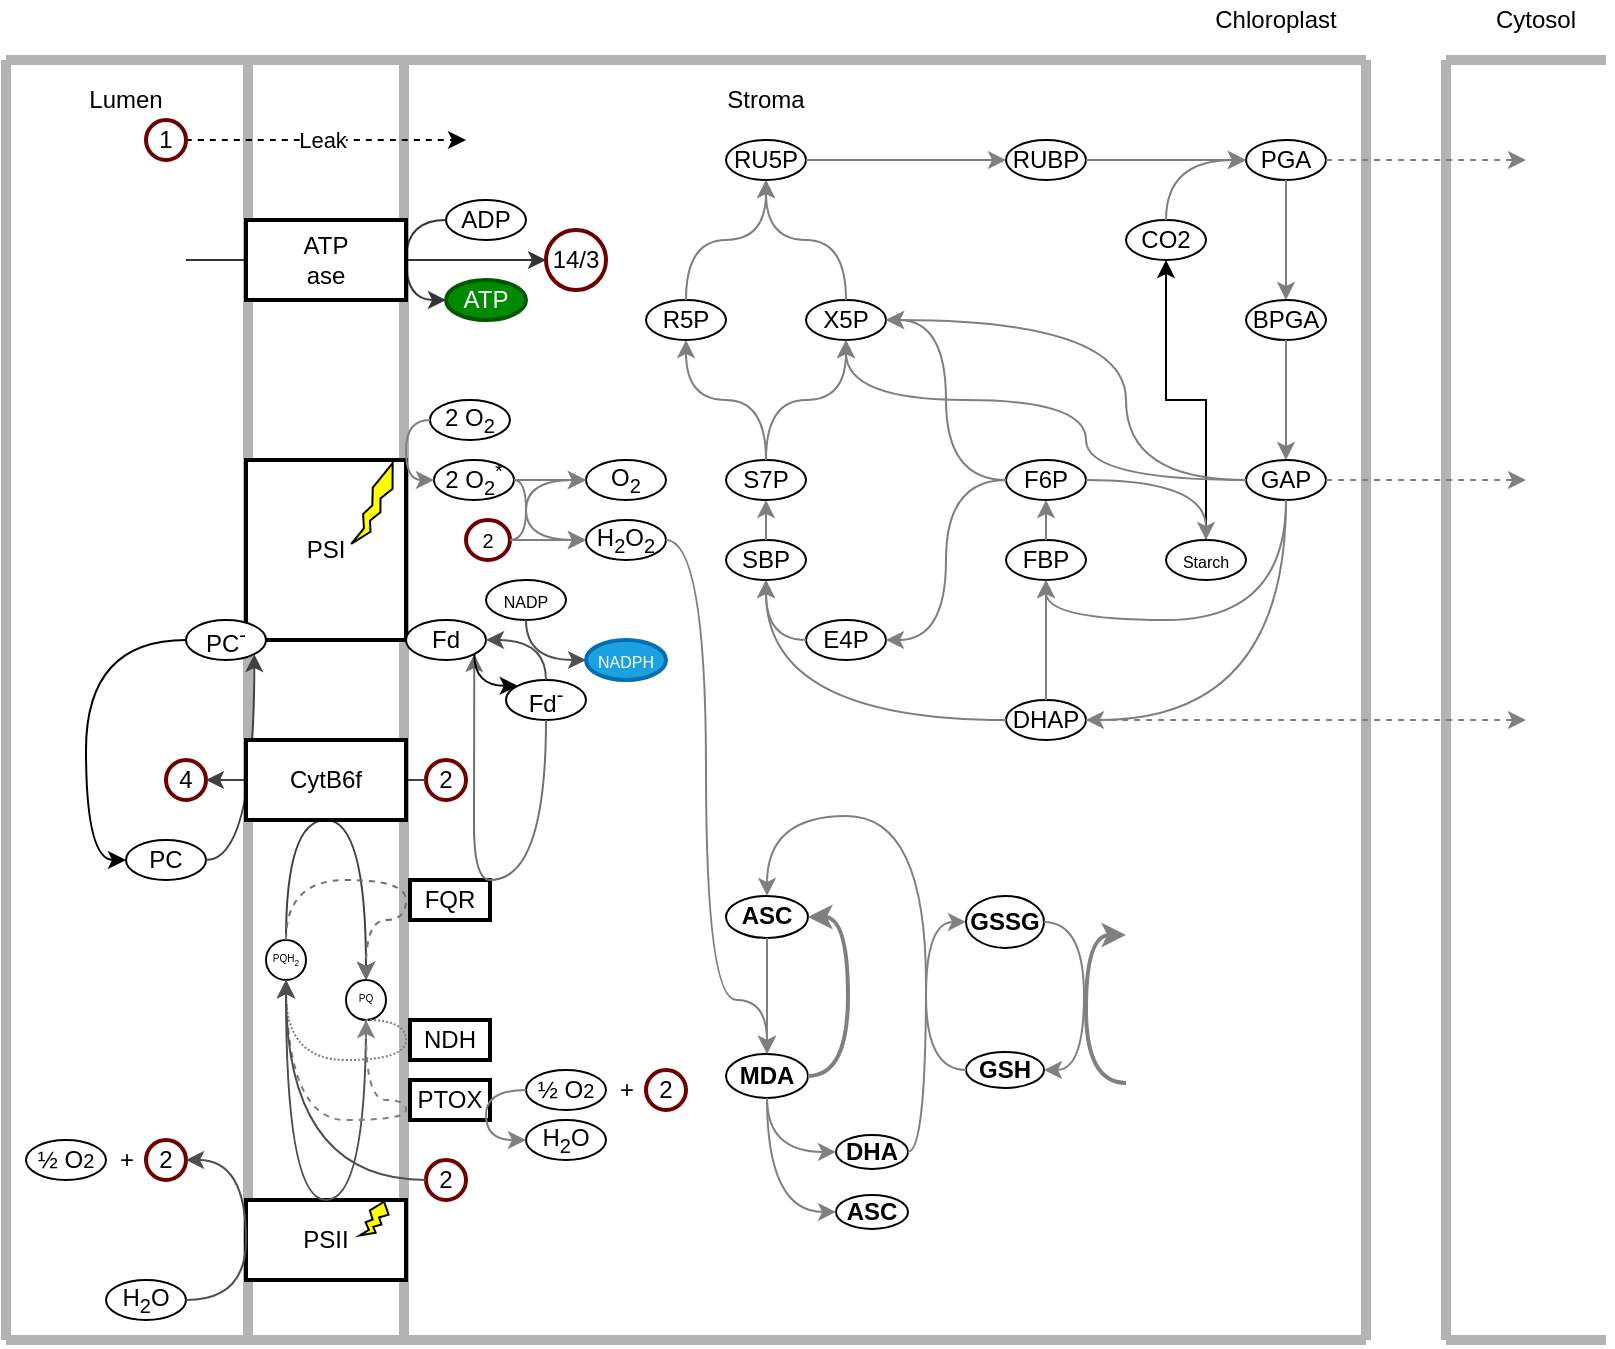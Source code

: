 <mxfile>
    <diagram id="58kEGSyiGWkZ_5Ts6FbC" name="Page-1">
        <mxGraphModel dx="1048" dy="781" grid="1" gridSize="10" guides="1" tooltips="1" connect="1" arrows="1" fold="1" page="1" pageScale="1" pageWidth="880" pageHeight="700" background="#ffffff" math="0" shadow="0">
            <root>
                <mxCell id="0"/>
                <mxCell id="1" parent="0"/>
                <mxCell id="7" value="" style="endArrow=none;html=1;strokeWidth=5;strokeColor=#B3B3B3;" parent="1" edge="1">
                    <mxGeometry width="50" height="50" relative="1" as="geometry">
                        <mxPoint x="40" y="680" as="sourcePoint"/>
                        <mxPoint x="40" y="40" as="targetPoint"/>
                    </mxGeometry>
                </mxCell>
                <mxCell id="8" value="Chloroplast" style="text;html=1;strokeColor=none;fillColor=none;align=center;verticalAlign=middle;whiteSpace=wrap;rounded=0;fontColor=#000000;" parent="1" vertex="1">
                    <mxGeometry x="630" y="10" width="90" height="20" as="geometry"/>
                </mxCell>
                <mxCell id="10" value="" style="endArrow=none;html=1;strokeWidth=5;strokeColor=#B3B3B3;" parent="1" edge="1">
                    <mxGeometry width="50" height="50" relative="1" as="geometry">
                        <mxPoint x="161" y="680" as="sourcePoint"/>
                        <mxPoint x="161" y="40" as="targetPoint"/>
                    </mxGeometry>
                </mxCell>
                <mxCell id="11" value="" style="endArrow=none;html=1;strokeWidth=5;strokeColor=#B3B3B3;" parent="1" edge="1">
                    <mxGeometry width="50" height="50" relative="1" as="geometry">
                        <mxPoint x="40" y="680" as="sourcePoint"/>
                        <mxPoint x="720" y="680" as="targetPoint"/>
                    </mxGeometry>
                </mxCell>
                <mxCell id="12" value="" style="endArrow=none;html=1;strokeWidth=5;strokeColor=#B3B3B3;" parent="1" edge="1">
                    <mxGeometry width="50" height="50" relative="1" as="geometry">
                        <mxPoint x="40" y="40" as="sourcePoint"/>
                        <mxPoint x="720" y="40" as="targetPoint"/>
                    </mxGeometry>
                </mxCell>
                <mxCell id="13" value="Lumen" style="text;html=1;strokeColor=none;fillColor=none;align=center;verticalAlign=middle;whiteSpace=wrap;rounded=0;fontColor=#000000;" parent="1" vertex="1">
                    <mxGeometry x="80" y="50" width="40" height="20" as="geometry"/>
                </mxCell>
                <mxCell id="14" value="Stroma" style="text;html=1;strokeColor=none;fillColor=none;align=center;verticalAlign=middle;whiteSpace=wrap;rounded=0;fontColor=#000000;" parent="1" vertex="1">
                    <mxGeometry x="400" y="50" width="40" height="20" as="geometry"/>
                </mxCell>
                <mxCell id="15" value="" style="endArrow=none;html=1;strokeWidth=5;strokeColor=#B3B3B3;" parent="1" edge="1">
                    <mxGeometry width="50" height="50" relative="1" as="geometry">
                        <mxPoint x="239" y="680" as="sourcePoint"/>
                        <mxPoint x="239" y="40" as="targetPoint"/>
                    </mxGeometry>
                </mxCell>
                <mxCell id="20" value="PSII" style="rounded=0;whiteSpace=wrap;html=1;strokeColor=#000000;strokeWidth=2;" parent="1" vertex="1">
                    <mxGeometry x="160" y="610" width="80" height="40" as="geometry"/>
                </mxCell>
                <mxCell id="46" value="ADP" style="ellipse;whiteSpace=wrap;html=1;strokeColor=#000000;strokeWidth=1;" parent="1" vertex="1">
                    <mxGeometry x="260" y="110" width="40" height="20" as="geometry"/>
                </mxCell>
                <mxCell id="47" value="ATP" style="ellipse;whiteSpace=wrap;html=1;strokeColor=#005700;strokeWidth=2;fillColor=#008a00;fontColor=#ffffff;" parent="1" vertex="1">
                    <mxGeometry x="260" y="150" width="40" height="20" as="geometry"/>
                </mxCell>
                <mxCell id="48" value="14/3" style="ellipse;whiteSpace=wrap;html=1;strokeWidth=2;strokeColor=#6F0000;" parent="1" vertex="1">
                    <mxGeometry x="310" y="125" width="30" height="30" as="geometry"/>
                </mxCell>
                <mxCell id="50" value="&lt;font style=&quot;font-size: 8px&quot;&gt;NADP&lt;/font&gt;" style="ellipse;whiteSpace=wrap;html=1;strokeColor=#000000;strokeWidth=1;" parent="1" vertex="1">
                    <mxGeometry x="280.0" y="300" width="40" height="20" as="geometry"/>
                </mxCell>
                <mxCell id="51" value="&lt;font style=&quot;font-size: 8px&quot;&gt;NADPH&lt;/font&gt;" style="ellipse;whiteSpace=wrap;html=1;strokeColor=#006EAF;strokeWidth=2;fillColor=#1ba1e2;fontColor=#ffffff;" parent="1" vertex="1">
                    <mxGeometry x="330.0" y="330" width="40" height="20" as="geometry"/>
                </mxCell>
                <mxCell id="53" value="H&lt;sub&gt;2&lt;/sub&gt;O" style="ellipse;whiteSpace=wrap;html=1;strokeColor=#000000;strokeWidth=1;" parent="1" vertex="1">
                    <mxGeometry x="90.0" y="650" width="40" height="20" as="geometry"/>
                </mxCell>
                <mxCell id="54" value="½ O&lt;span style=&quot;font-size: 10px&quot;&gt;2&lt;/span&gt;" style="ellipse;whiteSpace=wrap;html=1;strokeColor=#000000;strokeWidth=1;" parent="1" vertex="1">
                    <mxGeometry x="50.0" y="580" width="40" height="20" as="geometry"/>
                </mxCell>
                <mxCell id="55" value="2" style="ellipse;whiteSpace=wrap;html=1;strokeWidth=2;strokeColor=#6F0000;" parent="1" vertex="1">
                    <mxGeometry x="110" y="580" width="20" height="20" as="geometry"/>
                </mxCell>
                <mxCell id="56" value="" style="verticalLabelPosition=bottom;verticalAlign=top;html=1;shape=mxgraph.basic.flash;rounded=0;shadow=0;comic=0;fillColor=#FFFF00;gradientColor=none;rotation=20;strokeColor=#000000;" parent="1" vertex="1">
                    <mxGeometry x="220" y="610" width="10" height="20" as="geometry"/>
                </mxCell>
                <mxCell id="57" value="PTOX" style="rounded=0;whiteSpace=wrap;html=1;strokeColor=#000000;strokeWidth=2;" parent="1" vertex="1">
                    <mxGeometry x="242" y="550" width="40" height="20" as="geometry"/>
                </mxCell>
                <mxCell id="58" value="NDH" style="rounded=0;whiteSpace=wrap;html=1;strokeColor=#000000;strokeWidth=2;" parent="1" vertex="1">
                    <mxGeometry x="242" y="520" width="40" height="20" as="geometry"/>
                </mxCell>
                <mxCell id="59" value="FQR" style="rounded=0;whiteSpace=wrap;html=1;strokeColor=#000000;strokeWidth=2;" parent="1" vertex="1">
                    <mxGeometry x="242" y="450" width="40" height="20" as="geometry"/>
                </mxCell>
                <mxCell id="60" value="" style="group" parent="1" vertex="1" connectable="0">
                    <mxGeometry x="160" y="240" width="80" height="90" as="geometry"/>
                </mxCell>
                <mxCell id="61" value="PSI" style="rounded=0;whiteSpace=wrap;html=1;strokeColor=#000000;strokeWidth=2;" parent="60" vertex="1">
                    <mxGeometry width="80" height="90" as="geometry"/>
                </mxCell>
                <mxCell id="62" value="" style="verticalLabelPosition=bottom;verticalAlign=top;html=1;shape=mxgraph.basic.flash;rounded=0;shadow=0;comic=0;fillColor=#FFFF00;gradientColor=none;rotation=20;strokeColor=#000000;" parent="60" vertex="1">
                    <mxGeometry x="60" width="10" height="45" as="geometry"/>
                </mxCell>
                <mxCell id="66" value="&lt;font style=&quot;font-size: 5px&quot;&gt;PQ&lt;/font&gt;" style="ellipse;whiteSpace=wrap;html=1;strokeColor=#000000;strokeWidth=1;spacingTop=-6;" parent="1" vertex="1">
                    <mxGeometry x="210" y="500" width="20" height="20" as="geometry"/>
                </mxCell>
                <mxCell id="69" value="&lt;font style=&quot;font-size: 5px&quot;&gt;PQH&lt;sub&gt;2&lt;/sub&gt;&lt;/font&gt;" style="ellipse;whiteSpace=wrap;html=1;strokeColor=#000000;strokeWidth=1;spacingTop=-6;" parent="1" vertex="1">
                    <mxGeometry x="170" y="480" width="20" height="20" as="geometry"/>
                </mxCell>
                <mxCell id="93" value="" style="ellipse;whiteSpace=wrap;html=1;gradientColor=none;fillColor=none;strokeColor=none;" parent="1" vertex="1">
                    <mxGeometry x="610" y="418" width="39" height="18" as="geometry"/>
                </mxCell>
                <mxCell id="100" value="4" style="ellipse;whiteSpace=wrap;html=1;strokeWidth=2;strokeColor=#6F0000;" parent="1" vertex="1">
                    <mxGeometry x="120" y="390" width="20" height="20" as="geometry"/>
                </mxCell>
                <mxCell id="101" style="edgeStyle=orthogonalEdgeStyle;curved=1;rounded=0;orthogonalLoop=1;jettySize=auto;html=1;strokeWidth=1;fontSize=12;entryX=0;entryY=0.5;entryDx=0;entryDy=0;dashed=1;strokeColor=#000000;exitX=1;exitY=0.5;exitDx=0;exitDy=0;" parent="1" source="151" target="136" edge="1">
                    <mxGeometry relative="1" as="geometry">
                        <mxPoint x="135" y="80" as="sourcePoint"/>
                    </mxGeometry>
                </mxCell>
                <mxCell id="102" value="Leak" style="edgeLabel;html=1;align=center;verticalAlign=middle;resizable=0;points=[];labelBackgroundColor=#ffffff;fontColor=#000000;" parent="101" vertex="1" connectable="0">
                    <mxGeometry x="-0.08" y="1" relative="1" as="geometry">
                        <mxPoint x="3.1" y="1" as="offset"/>
                    </mxGeometry>
                </mxCell>
                <mxCell id="105" value="2" style="ellipse;whiteSpace=wrap;html=1;strokeWidth=2;strokeColor=#6F0000;" parent="1" vertex="1">
                    <mxGeometry x="250" y="590" width="20" height="20" as="geometry"/>
                </mxCell>
                <mxCell id="106" value="H&lt;sub&gt;2&lt;/sub&gt;O" style="ellipse;whiteSpace=wrap;html=1;strokeColor=#000000;strokeWidth=1;" parent="1" vertex="1">
                    <mxGeometry x="300" y="570" width="40" height="20" as="geometry"/>
                </mxCell>
                <mxCell id="107" value="½ O&lt;span style=&quot;font-size: 10px&quot;&gt;2&lt;/span&gt;" style="ellipse;whiteSpace=wrap;html=1;strokeColor=#000000;strokeWidth=1;" parent="1" vertex="1">
                    <mxGeometry x="300" y="545" width="40" height="20" as="geometry"/>
                </mxCell>
                <mxCell id="108" value="2" style="ellipse;whiteSpace=wrap;html=1;strokeWidth=2;strokeColor=#6F0000;" parent="1" vertex="1">
                    <mxGeometry x="360" y="545" width="20" height="20" as="geometry"/>
                </mxCell>
                <mxCell id="109" value="+" style="text;html=1;align=center;verticalAlign=middle;resizable=0;points=[];autosize=1;fontColor=#000000;" parent="1" vertex="1">
                    <mxGeometry x="340" y="545" width="20" height="20" as="geometry"/>
                </mxCell>
                <mxCell id="136" value="" style="ellipse;whiteSpace=wrap;html=1;strokeWidth=2;fillColor=none;strokeColor=none;" parent="1" vertex="1">
                    <mxGeometry x="270" y="70" width="20" height="20" as="geometry"/>
                </mxCell>
                <mxCell id="139" value="" style="ellipse;whiteSpace=wrap;html=1;strokeWidth=2;fillColor=none;strokeColor=none;" parent="1" vertex="1">
                    <mxGeometry x="110" y="130" width="20" height="20" as="geometry"/>
                </mxCell>
                <mxCell id="140" value="Fd" style="ellipse;whiteSpace=wrap;html=1;strokeColor=#000000;strokeWidth=1;" parent="1" vertex="1">
                    <mxGeometry x="240" y="320" width="40" height="20" as="geometry"/>
                </mxCell>
                <mxCell id="141" value="Fd&lt;sup&gt;-&lt;/sup&gt;" style="ellipse;whiteSpace=wrap;html=1;strokeColor=#000000;strokeWidth=1;" parent="1" vertex="1">
                    <mxGeometry x="290" y="350" width="40" height="20" as="geometry"/>
                </mxCell>
                <mxCell id="148" value="+" style="text;html=1;align=center;verticalAlign=middle;resizable=0;points=[];autosize=1;fontColor=#000000;" parent="1" vertex="1">
                    <mxGeometry x="90" y="580" width="20" height="20" as="geometry"/>
                </mxCell>
                <mxCell id="151" value="1" style="ellipse;whiteSpace=wrap;html=1;strokeWidth=2;strokeColor=#6F0000;" parent="1" vertex="1">
                    <mxGeometry x="110" y="70" width="20" height="20" as="geometry"/>
                </mxCell>
                <mxCell id="73" value="&lt;b&gt;MDA&lt;/b&gt;" style="ellipse;whiteSpace=wrap;html=1;strokeColor=#000000;" parent="1" vertex="1">
                    <mxGeometry x="400" y="536.95" width="41" height="22" as="geometry"/>
                </mxCell>
                <mxCell id="75" value="&lt;b&gt;ASC&lt;/b&gt;" style="ellipse;whiteSpace=wrap;html=1;strokeColor=#000000;" parent="1" vertex="1">
                    <mxGeometry x="400" y="457.95" width="41" height="21" as="geometry"/>
                </mxCell>
                <mxCell id="77" value="&lt;b&gt;DHA&lt;/b&gt;" style="ellipse;whiteSpace=wrap;html=1;strokeColor=#000000;" parent="1" vertex="1">
                    <mxGeometry x="455" y="577.45" width="36" height="17" as="geometry"/>
                </mxCell>
                <mxCell id="78" value="&lt;b&gt;ASC&lt;/b&gt;" style="ellipse;whiteSpace=wrap;html=1;strokeColor=#000000;" parent="1" vertex="1">
                    <mxGeometry x="455" y="607.45" width="36" height="17" as="geometry"/>
                </mxCell>
                <mxCell id="80" value="&lt;b&gt;GSH&lt;/b&gt;" style="ellipse;whiteSpace=wrap;html=1;strokeColor=#000000;" parent="1" vertex="1">
                    <mxGeometry x="520" y="535.95" width="39" height="18" as="geometry"/>
                </mxCell>
                <mxCell id="82" value="&lt;b&gt;GSSG&lt;/b&gt;" style="ellipse;whiteSpace=wrap;html=1;strokeColor=#000000;" parent="1" vertex="1">
                    <mxGeometry x="520" y="457.95" width="39" height="26" as="geometry"/>
                </mxCell>
                <mxCell id="85" value="2 O&lt;sub&gt;2&lt;/sub&gt;" style="ellipse;whiteSpace=wrap;html=1;strokeColor=#000000;strokeWidth=1;" parent="1" vertex="1">
                    <mxGeometry x="251.97" y="210" width="40" height="20" as="geometry"/>
                </mxCell>
                <mxCell id="87" value="2 O&lt;sub&gt;2&lt;/sub&gt;&lt;sup&gt;*&lt;/sup&gt;" style="ellipse;whiteSpace=wrap;html=1;strokeColor=#000000;strokeWidth=1;" parent="1" vertex="1">
                    <mxGeometry x="253.97" y="240" width="40" height="20" as="geometry"/>
                </mxCell>
                <mxCell id="89" value="&lt;span style=&quot;font-size: 10px&quot;&gt;2&lt;/span&gt;" style="ellipse;whiteSpace=wrap;html=1;strokeWidth=2;strokeColor=#6F0000;" parent="1" vertex="1">
                    <mxGeometry x="270" y="270" width="21.97" height="20" as="geometry"/>
                </mxCell>
                <mxCell id="90" value="O&lt;sub&gt;2&lt;/sub&gt;" style="ellipse;whiteSpace=wrap;html=1;strokeColor=#000000;strokeWidth=1;" parent="1" vertex="1">
                    <mxGeometry x="330" y="240.0" width="40" height="20" as="geometry"/>
                </mxCell>
                <mxCell id="91" value="H&lt;sub&gt;2&lt;/sub&gt;O&lt;sub&gt;2&lt;/sub&gt;" style="ellipse;whiteSpace=wrap;html=1;strokeColor=#000000;strokeWidth=1;" parent="1" vertex="1">
                    <mxGeometry x="330" y="270.0" width="40" height="20" as="geometry"/>
                </mxCell>
                <mxCell id="159" value="PC" style="ellipse;whiteSpace=wrap;html=1;strokeColor=#000000;strokeWidth=1;" parent="1" vertex="1">
                    <mxGeometry x="100" y="430" width="40" height="20" as="geometry"/>
                </mxCell>
                <mxCell id="160" value="PC&lt;sup&gt;-&lt;/sup&gt;" style="ellipse;whiteSpace=wrap;html=1;strokeColor=#000000;strokeWidth=1;" parent="1" vertex="1">
                    <mxGeometry x="130" y="320" width="40" height="20" as="geometry"/>
                </mxCell>
                <mxCell id="164" value="2" style="ellipse;whiteSpace=wrap;html=1;strokeWidth=2;strokeColor=#6F0000;" parent="1" vertex="1">
                    <mxGeometry x="250" y="390" width="20" height="20" as="geometry"/>
                </mxCell>
                <mxCell id="207" style="edgeStyle=orthogonalEdgeStyle;curved=1;rounded=0;orthogonalLoop=1;jettySize=auto;html=1;exitX=0.5;exitY=1;exitDx=0;exitDy=0;endArrow=classic;endFill=1;strokeColor=#000000;" parent="1" edge="1">
                    <mxGeometry relative="1" as="geometry">
                        <mxPoint x="-60" y="100" as="targetPoint"/>
                    </mxGeometry>
                </mxCell>
                <mxCell id="249" value="" style="group" parent="1" vertex="1" connectable="0">
                    <mxGeometry x="720" y="10" width="120" height="670" as="geometry"/>
                </mxCell>
                <mxCell id="5" value="" style="endArrow=none;html=1;strokeWidth=5;strokeColor=#B3B3B3;" parent="249" edge="1">
                    <mxGeometry width="50" height="50" relative="1" as="geometry">
                        <mxPoint y="670" as="sourcePoint"/>
                        <mxPoint y="30" as="targetPoint"/>
                    </mxGeometry>
                </mxCell>
                <mxCell id="6" value="" style="endArrow=none;html=1;strokeWidth=5;strokeColor=#B3B3B3;" parent="249" edge="1">
                    <mxGeometry width="50" height="50" relative="1" as="geometry">
                        <mxPoint x="40" y="670" as="sourcePoint"/>
                        <mxPoint x="40" y="30" as="targetPoint"/>
                    </mxGeometry>
                </mxCell>
                <mxCell id="9" value="Cytosol" style="text;html=1;strokeColor=none;fillColor=none;align=center;verticalAlign=middle;whiteSpace=wrap;rounded=0;fontColor=#000000;" parent="249" vertex="1">
                    <mxGeometry x="50" width="70" height="20" as="geometry"/>
                </mxCell>
                <mxCell id="110" value="" style="endArrow=none;html=1;strokeWidth=5;strokeColor=#B3B3B3;" parent="249" edge="1">
                    <mxGeometry width="50" height="50" relative="1" as="geometry">
                        <mxPoint x="40" y="30" as="sourcePoint"/>
                        <mxPoint x="120" y="30" as="targetPoint"/>
                    </mxGeometry>
                </mxCell>
                <mxCell id="111" value="" style="endArrow=none;html=1;strokeWidth=5;strokeColor=#B3B3B3;" parent="249" edge="1">
                    <mxGeometry width="50" height="50" relative="1" as="geometry">
                        <mxPoint x="40" y="670" as="sourcePoint"/>
                        <mxPoint x="120" y="670" as="targetPoint"/>
                    </mxGeometry>
                </mxCell>
                <mxCell id="209" value="DHAP" style="ellipse;whiteSpace=wrap;html=1;strokeColor=#000000;strokeWidth=1;" parent="1" vertex="1">
                    <mxGeometry x="540" y="360" width="40" height="20" as="geometry"/>
                </mxCell>
                <mxCell id="210" value="FBP" style="ellipse;whiteSpace=wrap;html=1;strokeColor=#000000;strokeWidth=1;" parent="1" vertex="1">
                    <mxGeometry x="540" y="280" width="40" height="20" as="geometry"/>
                </mxCell>
                <mxCell id="212" value="RUBP" style="ellipse;whiteSpace=wrap;html=1;strokeColor=#000000;strokeWidth=1;" parent="1" vertex="1">
                    <mxGeometry x="540" y="80" width="40" height="20" as="geometry"/>
                </mxCell>
                <mxCell id="213" value="CO2" style="ellipse;whiteSpace=wrap;html=1;strokeColor=#000000;strokeWidth=1;" parent="1" vertex="1">
                    <mxGeometry x="600" y="120" width="40" height="20" as="geometry"/>
                </mxCell>
                <mxCell id="214" value="" style="edgeStyle=orthogonalEdgeStyle;rounded=0;orthogonalLoop=1;jettySize=auto;html=1;" parent="1" source="215" target="213" edge="1">
                    <mxGeometry x="360" y="80" as="geometry"/>
                </mxCell>
                <mxCell id="215" value="&lt;font style=&quot;font-size: 8px&quot;&gt;Starch&lt;/font&gt;" style="ellipse;whiteSpace=wrap;html=1;strokeColor=#000000;strokeWidth=1;verticalAlign=middle;" parent="1" vertex="1">
                    <mxGeometry x="620" y="280" width="40" height="20" as="geometry"/>
                </mxCell>
                <mxCell id="216" value="F6P" style="ellipse;whiteSpace=wrap;html=1;strokeColor=#000000;strokeWidth=1;" parent="1" vertex="1">
                    <mxGeometry x="540" y="240" width="40" height="20" as="geometry"/>
                </mxCell>
                <mxCell id="220" value="RU5P" style="ellipse;whiteSpace=wrap;html=1;strokeColor=#000000;strokeWidth=1;" parent="1" vertex="1">
                    <mxGeometry x="400" y="80" width="40" height="20" as="geometry"/>
                </mxCell>
                <mxCell id="222" value="R5P" style="ellipse;whiteSpace=wrap;html=1;strokeColor=#000000;strokeWidth=1;" parent="1" vertex="1">
                    <mxGeometry x="360" y="160" width="40" height="20" as="geometry"/>
                </mxCell>
                <mxCell id="224" value="X5P" style="ellipse;whiteSpace=wrap;html=1;strokeColor=#000000;strokeWidth=1;" parent="1" vertex="1">
                    <mxGeometry x="440" y="160" width="40" height="20" as="geometry"/>
                </mxCell>
                <mxCell id="226" value="E4P" style="ellipse;whiteSpace=wrap;html=1;strokeColor=#000000;strokeWidth=1;" parent="1" vertex="1">
                    <mxGeometry x="440" y="320" width="40" height="20" as="geometry"/>
                </mxCell>
                <mxCell id="228" value="SBP" style="ellipse;whiteSpace=wrap;html=1;strokeColor=#000000;strokeWidth=1;" parent="1" vertex="1">
                    <mxGeometry x="400" y="280" width="40" height="20" as="geometry"/>
                </mxCell>
                <mxCell id="233" value="S7P" style="ellipse;whiteSpace=wrap;html=1;strokeColor=#000000;strokeWidth=1;" parent="1" vertex="1">
                    <mxGeometry x="400" y="240" width="40" height="20" as="geometry"/>
                </mxCell>
                <mxCell id="240" value="PGA" style="ellipse;whiteSpace=wrap;html=1;strokeColor=#000000;strokeWidth=1;" parent="1" vertex="1">
                    <mxGeometry x="660" y="80" width="40" height="20" as="geometry"/>
                </mxCell>
                <mxCell id="241" value="BPGA" style="ellipse;whiteSpace=wrap;html=1;strokeColor=#000000;strokeWidth=1;" parent="1" vertex="1">
                    <mxGeometry x="660" y="160" width="40" height="20" as="geometry"/>
                </mxCell>
                <mxCell id="244" value="GAP" style="ellipse;whiteSpace=wrap;html=1;strokeColor=#000000;strokeWidth=1;" parent="1" vertex="1">
                    <mxGeometry x="660" y="240" width="40" height="20" as="geometry"/>
                </mxCell>
                <object label="" reaction="vPTOX" id="2">
                    <mxCell style="edgeStyle=orthogonalEdgeStyle;curved=1;rounded=0;orthogonalLoop=1;jettySize=auto;html=1;exitX=0;exitY=0.5;exitDx=0;exitDy=0;entryX=0;entryY=0.5;entryDx=0;entryDy=0;strokeColor=#7f7f7f" parent="1" source="107" target="106" edge="1">
                        <mxGeometry relative="1" as="geometry">
                            <Array as="points">
                                <mxPoint x="280" y="555"/>
                                <mxPoint x="280" y="580"/>
                            </Array>
                        </mxGeometry>
                    </mxCell>
                </object>
                <object label="" reaction="vB6f" id="3">
                    <mxCell style="edgeStyle=orthogonalEdgeStyle;curved=1;rounded=0;orthogonalLoop=1;jettySize=auto;html=1;strokeWidth=1;fontSize=12;entryX=1;entryY=0.5;entryDx=0;entryDy=0;strokeColor=#404040;exitX=0;exitY=0.5;exitDx=0;exitDy=0" parent="1" source="164" target="100" edge="1">
                        <mxGeometry relative="1" as="geometry">
                            <mxPoint x="250" y="400" as="sourcePoint"/>
                        </mxGeometry>
                    </mxCell>
                </object>
                <object label="" reaction="vATPsynthase" id="4">
                    <mxCell style="edgeStyle=orthogonalEdgeStyle;curved=1;rounded=0;orthogonalLoop=1;jettySize=auto;html=1;exitX=1;exitY=0.5;exitDx=0;exitDy=0;strokeWidth=1;entryX=0;entryY=0.5;entryDx=0;entryDy=0;strokeColor=#343434" parent="1" source="139" target="48" edge="1">
                        <mxGeometry relative="1" as="geometry">
                            <mxPoint x="130" y="139.857" as="sourcePoint"/>
                        </mxGeometry>
                    </mxCell>
                </object>
                <object label="" reaction="vPS2" id="18">
                    <mxCell style="edgeStyle=orthogonalEdgeStyle;curved=1;rounded=0;orthogonalLoop=1;jettySize=auto;html=1;exitX=0;exitY=0.5;exitDx=0;exitDy=0;entryX=1;entryY=0.5;entryDx=0;entryDy=0;strokeWidth=1;strokeColor=#4f4f4f" parent="1" source="20" target="55" edge="1">
                        <mxGeometry relative="1" as="geometry">
                            <Array as="points">
                                <mxPoint x="160" y="590"/>
                                <mxPoint x="130" y="590"/>
                            </Array>
                        </mxGeometry>
                    </mxCell>
                </object>
                <object label="" reaction="vATPsynthase" id="45">
                    <mxCell style="edgeStyle=orthogonalEdgeStyle;curved=1;rounded=0;orthogonalLoop=1;jettySize=auto;html=1;exitX=0;exitY=0.5;exitDx=0;exitDy=0;entryX=0;entryY=0.5;entryDx=0;entryDy=0;strokeWidth=1;strokeColor=#343434" parent="1" source="46" target="47" edge="1">
                        <mxGeometry relative="1" as="geometry"/>
                    </mxCell>
                </object>
                <object label="" reaction="vFNR" id="49">
                    <mxCell style="edgeStyle=orthogonalEdgeStyle;curved=1;rounded=0;orthogonalLoop=1;jettySize=auto;html=1;exitX=0.5;exitY=1;exitDx=0;exitDy=0;entryX=0;entryY=0.5;entryDx=0;entryDy=0;strokeWidth=1;strokeColor=#505050" parent="1" source="50" target="51" edge="1">
                        <mxGeometry relative="1" as="geometry">
                            <Array as="points">
                                <mxPoint x="300" y="340"/>
                            </Array>
                        </mxGeometry>
                    </mxCell>
                </object>
                <object label="" reaction="vPS2" id="52">
                    <mxCell style="edgeStyle=orthogonalEdgeStyle;curved=1;rounded=0;orthogonalLoop=1;jettySize=auto;html=1;exitX=1;exitY=0.5;exitDx=0;exitDy=0;entryX=0;entryY=0.5;entryDx=0;entryDy=0;strokeWidth=1;endArrow=none;endFill=0;strokeColor=#4f4f4f" parent="1" source="53" target="20" edge="1">
                        <mxGeometry relative="1" as="geometry">
                            <Array as="points">
                                <mxPoint x="160" y="660"/>
                            </Array>
                        </mxGeometry>
                    </mxCell>
                </object>
                <object label="" reaction="vCyc" id="155">
                    <mxCell style="edgeStyle=orthogonalEdgeStyle;curved=1;rounded=0;orthogonalLoop=1;jettySize=auto;html=1;exitX=1;exitY=0;exitDx=0;exitDy=0;entryX=1;entryY=1;entryDx=0;entryDy=0;strokeColor=#707070" parent="1" source="59" target="140" edge="1">
                        <mxGeometry relative="1" as="geometry">
                            <Array as="points">
                                <mxPoint x="274" y="450"/>
                                <mxPoint x="274" y="395"/>
                            </Array>
                        </mxGeometry>
                    </mxCell>
                </object>
                <object label="" reaction="vPS2" id="63">
                    <mxCell style="edgeStyle=orthogonalEdgeStyle;curved=1;rounded=0;orthogonalLoop=1;jettySize=auto;html=1;exitX=0.5;exitY=1;exitDx=0;exitDy=0;entryX=0.5;entryY=1;entryDx=0;entryDy=0;endArrow=classic;endFill=1;strokeWidth=1;strokeColor=#4f4f4f" parent="1" source="66" target="69" edge="1">
                        <mxGeometry relative="1" as="geometry">
                            <Array as="points">
                                <mxPoint x="220" y="610"/>
                                <mxPoint x="180" y="610"/>
                            </Array>
                            <mxPoint x="220" y="540" as="sourcePoint"/>
                            <mxPoint x="180" y="520" as="targetPoint"/>
                        </mxGeometry>
                    </mxCell>
                </object>
                <object label="" reaction="vNDH" id="64">
                    <mxCell style="edgeStyle=orthogonalEdgeStyle;curved=1;rounded=0;orthogonalLoop=1;jettySize=auto;html=1;exitX=0.5;exitY=1;exitDx=0;exitDy=0;entryX=0.5;entryY=1;entryDx=0;entryDy=0;endArrow=classic;endFill=1;strokeWidth=1;dashed=1;dashPattern=1 1;strokeColor=#7f7f7f" parent="1" source="66" target="69" edge="1">
                        <mxGeometry relative="1" as="geometry">
                            <Array as="points">
                                <mxPoint x="240" y="520"/>
                                <mxPoint x="240" y="540"/>
                                <mxPoint x="180" y="540"/>
                            </Array>
                        </mxGeometry>
                    </mxCell>
                </object>
                <object label="" reaction="vPTOX" id="65">
                    <mxCell style="edgeStyle=orthogonalEdgeStyle;curved=1;rounded=0;orthogonalLoop=1;jettySize=auto;html=1;exitX=0.5;exitY=1;exitDx=0;exitDy=0;entryX=0.5;entryY=1;entryDx=0;entryDy=0;endArrow=classic;endFill=1;strokeWidth=1;dashed=1;strokeColor=#7f7f7f" parent="1" source="69" target="66" edge="1">
                        <mxGeometry relative="1" as="geometry">
                            <Array as="points">
                                <mxPoint x="180" y="570"/>
                                <mxPoint x="240" y="570"/>
                                <mxPoint x="240" y="560"/>
                                <mxPoint x="220" y="560"/>
                            </Array>
                        </mxGeometry>
                    </mxCell>
                </object>
                <object label="" reaction="vB6f" id="67">
                    <mxCell style="edgeStyle=orthogonalEdgeStyle;curved=1;rounded=0;orthogonalLoop=1;jettySize=auto;html=1;exitX=0.5;exitY=0;exitDx=0;exitDy=0;entryX=0.5;entryY=0;entryDx=0;entryDy=0;endArrow=classic;endFill=1;strokeWidth=1;strokeColor=#404040" parent="1" source="69" target="66" edge="1">
                        <mxGeometry relative="1" as="geometry">
                            <Array as="points">
                                <mxPoint x="180" y="420"/>
                                <mxPoint x="220" y="420"/>
                            </Array>
                        </mxGeometry>
                    </mxCell>
                </object>
                <object label="" reaction="vCyc" id="68">
                    <mxCell style="edgeStyle=orthogonalEdgeStyle;curved=1;rounded=0;orthogonalLoop=1;jettySize=auto;html=1;exitX=0.5;exitY=0;exitDx=0;exitDy=0;entryX=0.5;entryY=0;entryDx=0;entryDy=0;endArrow=classic;endFill=1;strokeWidth=1;dashed=1;strokeColor=#707070" parent="1" source="69" target="66" edge="1">
                        <mxGeometry relative="1" as="geometry">
                            <Array as="points">
                                <mxPoint x="180" y="450"/>
                                <mxPoint x="240" y="450"/>
                                <mxPoint x="240" y="470"/>
                                <mxPoint x="220" y="470"/>
                            </Array>
                        </mxGeometry>
                    </mxCell>
                </object>
                <object label="" reaction="vGR" id="83">
                    <mxCell style="edgeStyle=orthogonalEdgeStyle;rounded=0;orthogonalLoop=1;jettySize=auto;html=1;strokeColor=#808080;strokeWidth=2;fillColor=#1ba1e2;elbow=vertical;curved=1;exitX=0;exitY=0.5;exitDx=0;exitDy=0;entryX=0;entryY=0.5;entryDx=0;entryDy=0" parent="1" edge="1">
                        <mxGeometry relative="1" as="geometry">
                            <mxPoint x="600.0" y="551.45" as="sourcePoint"/>
                            <mxPoint x="600.0" y="477.45" as="targetPoint"/>
                            <Array as="points">
                                <mxPoint x="580" y="551.45"/>
                                <mxPoint x="580" y="477.45"/>
                            </Array>
                        </mxGeometry>
                    </mxCell>
                </object>
                <object label="" reaction="vPS2" id="104">
                    <mxCell style="edgeStyle=orthogonalEdgeStyle;rounded=0;orthogonalLoop=1;jettySize=auto;html=1;exitX=0;exitY=0.5;exitDx=0;exitDy=0;curved=1;entryX=0.5;entryY=1;entryDx=0;entryDy=0;strokeColor=#4f4f4f" parent="1" source="105" target="69" edge="1">
                        <mxGeometry relative="1" as="geometry">
                            <mxPoint x="210" y="580" as="targetPoint"/>
                            <Array as="points">
                                <mxPoint x="180" y="600"/>
                            </Array>
                        </mxGeometry>
                    </mxCell>
                </object>
                <object label="" reaction="vPS1" id="145">
                    <mxCell style="edgeStyle=orthogonalEdgeStyle;curved=1;rounded=0;orthogonalLoop=1;jettySize=auto;html=1;exitX=1;exitY=1;exitDx=0;exitDy=0;entryX=0;entryY=0;entryDx=0;entryDy=0;strokeColor=#000000" parent="1" source="140" target="141" edge="1">
                        <mxGeometry relative="1" as="geometry">
                            <Array as="points">
                                <mxPoint x="274" y="353"/>
                            </Array>
                        </mxGeometry>
                    </mxCell>
                </object>
                <object label="" reaction="vFNR" id="142">
                    <mxCell style="edgeStyle=orthogonalEdgeStyle;rounded=0;orthogonalLoop=1;jettySize=auto;html=1;exitX=0.5;exitY=0;exitDx=0;exitDy=0;entryX=1;entryY=0.5;entryDx=0;entryDy=0;strokeColor=#505050;curved=1" parent="1" source="141" target="140" edge="1">
                        <mxGeometry relative="1" as="geometry">
                            <Array as="points">
                                <mxPoint x="310" y="330"/>
                            </Array>
                        </mxGeometry>
                    </mxCell>
                </object>
                <object label="" reaction="vCyc" id="154">
                    <mxCell style="edgeStyle=orthogonalEdgeStyle;curved=1;rounded=0;orthogonalLoop=1;jettySize=auto;html=1;exitX=0.5;exitY=1;exitDx=0;exitDy=0;entryX=1;entryY=0;entryDx=0;entryDy=0;strokeColor=#707070;endArrow=none;endFill=0" parent="1" source="141" target="59" edge="1">
                        <mxGeometry relative="1" as="geometry">
                            <Array as="points">
                                <mxPoint x="310" y="450"/>
                            </Array>
                        </mxGeometry>
                    </mxCell>
                </object>
                <object label="" reaction="vAscorbate" id="74">
                    <mxCell style="edgeStyle=orthogonalEdgeStyle;curved=1;rounded=0;orthogonalLoop=1;jettySize=auto;html=1;exitX=0.5;exitY=1;exitDx=0;exitDy=0;strokeColor=#7f7f7f;strokeWidth=1" parent="1" source="75" target="73" edge="1">
                        <mxGeometry x="220" y="324.45" as="geometry"/>
                    </mxCell>
                </object>
                <object label="" reaction="vDHAR" id="76">
                    <mxCell style="edgeStyle=orthogonalEdgeStyle;curved=1;rounded=0;orthogonalLoop=1;jettySize=auto;html=1;exitX=1;exitY=0.5;exitDx=0;exitDy=0;entryX=0.5;entryY=0;entryDx=0;entryDy=0;strokeColor=#808080;strokeWidth=1" parent="1" source="77" target="75" edge="1">
                        <mxGeometry x="220" y="324.45" as="geometry">
                            <Array as="points">
                                <mxPoint x="500" y="585.97"/>
                                <mxPoint x="500" y="417.97"/>
                                <mxPoint x="421" y="417.97"/>
                            </Array>
                        </mxGeometry>
                    </mxCell>
                </object>
                <object label="" reaction="v3ASC" id="71">
                    <mxCell style="edgeStyle=orthogonalEdgeStyle;curved=1;rounded=0;orthogonalLoop=1;jettySize=auto;html=1;exitX=0.5;exitY=1;exitDx=0;exitDy=0;entryX=0;entryY=0.5;entryDx=0;entryDy=0;strokeColor=#808080;strokeWidth=1" parent="1" source="73" target="77" edge="1">
                        <mxGeometry x="220" y="324.45" as="geometry"/>
                    </mxCell>
                </object>
                <object label="" reaction="v3ASC" id="72">
                    <mxCell style="edgeStyle=orthogonalEdgeStyle;curved=1;rounded=0;orthogonalLoop=1;jettySize=auto;html=1;exitX=0.5;exitY=1;exitDx=0;exitDy=0;entryX=0;entryY=0.5;entryDx=0;entryDy=0;strokeColor=#808080;strokeWidth=1" parent="1" source="73" target="78" edge="1">
                        <mxGeometry x="220" y="324.45" as="geometry"/>
                    </mxCell>
                </object>
                <object label="" reaction="vGR" id="81">
                    <mxCell style="edgeStyle=orthogonalEdgeStyle;curved=1;rounded=0;orthogonalLoop=1;jettySize=auto;html=1;exitX=1;exitY=0.5;exitDx=0;exitDy=0;entryX=1;entryY=0.5;entryDx=0;entryDy=0;strokeColor=#808080;strokeWidth=1" parent="1" source="82" target="80" edge="1">
                        <mxGeometry x="220" y="324.45" as="geometry"/>
                    </mxCell>
                </object>
                <object label="" reaction="vDHAR" id="79">
                    <mxCell style="edgeStyle=orthogonalEdgeStyle;curved=1;rounded=0;orthogonalLoop=1;jettySize=auto;html=1;exitX=0;exitY=0.5;exitDx=0;exitDy=0;entryX=0;entryY=0.5;entryDx=0;entryDy=0;strokeColor=#808080;strokeWidth=1" parent="1" source="80" target="82" edge="1">
                        <mxGeometry x="220" y="324.45" as="geometry"/>
                    </mxCell>
                </object>
                <object label="" reaction="vMehler" id="156">
                    <mxCell style="edgeStyle=orthogonalEdgeStyle;curved=1;rounded=0;orthogonalLoop=1;jettySize=auto;html=1;exitX=1;exitY=0.5;exitDx=0;exitDy=0;entryX=0;entryY=0.5;entryDx=0;entryDy=0;endArrow=classic;endFill=1;strokeColor=#7f7f7f" parent="1" source="87" target="91" edge="1">
                        <mxGeometry relative="1" as="geometry">
                            <Array as="points">
                                <mxPoint x="300" y="250"/>
                                <mxPoint x="300" y="280"/>
                            </Array>
                        </mxGeometry>
                    </mxCell>
                </object>
                <object label="" reaction="vMehler" id="157">
                    <mxCell style="edgeStyle=orthogonalEdgeStyle;curved=1;rounded=0;orthogonalLoop=1;jettySize=auto;html=1;endArrow=classic;endFill=1;strokeColor=#7f7f7f" parent="1" source="89" target="91" edge="1">
                        <mxGeometry relative="1" as="geometry"/>
                    </mxCell>
                </object>
                <object label="" reaction="vMehler" id="158">
                    <mxCell style="edgeStyle=orthogonalEdgeStyle;curved=1;rounded=0;orthogonalLoop=1;jettySize=auto;html=1;exitX=1;exitY=0.5;exitDx=0;exitDy=0;entryX=0;entryY=0.5;entryDx=0;entryDy=0;endArrow=classic;endFill=1;strokeColor=#7f7f7f" parent="1" source="89" target="90" edge="1">
                        <mxGeometry relative="1" as="geometry">
                            <Array as="points">
                                <mxPoint x="300" y="280"/>
                                <mxPoint x="300" y="250"/>
                            </Array>
                        </mxGeometry>
                    </mxCell>
                </object>
                <object label="" reaction="vMehler" id="84">
                    <mxCell style="edgeStyle=orthogonalEdgeStyle;rounded=0;orthogonalLoop=1;jettySize=auto;html=1;exitX=0;exitY=0.5;exitDx=0;exitDy=0;entryX=0;entryY=0.5;entryDx=0;entryDy=0;curved=1;strokeColor=#7f7f7f" parent="1" source="85" target="87" edge="1">
                        <mxGeometry x="240" y="210" as="geometry">
                            <Array as="points">
                                <mxPoint x="240" y="220"/>
                                <mxPoint x="240" y="250"/>
                            </Array>
                        </mxGeometry>
                    </mxCell>
                </object>
                <object label="" reaction="vMDAreduct" id="92">
                    <mxCell style="edgeStyle=orthogonalEdgeStyle;curved=1;rounded=0;orthogonalLoop=1;jettySize=auto;html=1;exitX=1;exitY=0.5;exitDx=0;exitDy=0;entryX=1;entryY=0.5;entryDx=0;entryDy=0;strokeColor=#7f7f7f;strokeWidth=2;fillColor=#1ba1e2" parent="1" source="73" target="75" edge="1">
                        <mxGeometry x="220" y="324.45" as="geometry"/>
                    </mxCell>
                </object>
                <object label="" reaction="vAscorbate" id="70">
                    <mxCell style="edgeStyle=orthogonalEdgeStyle;curved=1;rounded=0;orthogonalLoop=1;jettySize=auto;html=1;exitX=1;exitY=0.5;exitDx=0;exitDy=0;entryX=0.5;entryY=0;entryDx=0;entryDy=0;strokeColor=#7f7f7f;strokeWidth=1" parent="1" source="91" target="73" edge="1">
                        <mxGeometry x="240" y="210" as="geometry">
                            <mxPoint x="650.0" y="673.52" as="sourcePoint"/>
                            <Array as="points">
                                <mxPoint x="390" y="280"/>
                                <mxPoint x="390" y="510"/>
                                <mxPoint x="421" y="510"/>
                            </Array>
                        </mxGeometry>
                    </mxCell>
                </object>
                <object label="" reaction="vMehler" id="86">
                    <mxCell style="edgeStyle=orthogonalEdgeStyle;curved=1;rounded=0;orthogonalLoop=1;jettySize=auto;html=1;exitX=1;exitY=0.5;exitDx=0;exitDy=0;entryX=0;entryY=0.5;entryDx=0;entryDy=0;strokeColor=#7f7f7f" parent="1" source="87" target="90" edge="1">
                        <mxGeometry x="240" y="210" as="geometry"/>
                    </mxCell>
                </object>
                <object label="" reaction="vB6f" id="162">
                    <mxCell style="edgeStyle=orthogonalEdgeStyle;curved=1;rounded=0;orthogonalLoop=1;jettySize=auto;html=1;exitX=1;exitY=0.5;exitDx=0;exitDy=0;entryX=1;entryY=1;entryDx=0;entryDy=0;endArrow=classic;endFill=1;strokeColor=#404040" parent="1" source="159" target="160" edge="1">
                        <mxGeometry relative="1" as="geometry"/>
                    </mxCell>
                </object>
                <object label="" reaction="vPS1" id="163">
                    <mxCell style="edgeStyle=orthogonalEdgeStyle;curved=1;rounded=0;orthogonalLoop=1;jettySize=auto;html=1;exitX=0;exitY=0.5;exitDx=0;exitDy=0;entryX=0;entryY=0.5;entryDx=0;entryDy=0;endArrow=classic;endFill=1;strokeColor=#000000" parent="1" source="160" target="159" edge="1">
                        <mxGeometry relative="1" as="geometry"/>
                    </mxCell>
                </object>
                <object label="" reaction="vAldolase" id="211">
                    <mxCell style="edgeStyle=orthogonalEdgeStyle;curved=1;rounded=0;orthogonalLoop=1;jettySize=auto;html=1;exitX=0.5;exitY=0;exitDx=0;exitDy=0;entryX=0.5;entryY=1;entryDx=0;entryDy=0;strokeColor=#7f7f7f" parent="1" source="209" target="210" edge="1">
                        <mxGeometry x="360" y="80" as="geometry"/>
                    </mxCell>
                </object>
                <object label="" reaction="vFBPase" id="217">
                    <mxCell style="edgeStyle=orthogonalEdgeStyle;rounded=0;orthogonalLoop=1;jettySize=auto;html=1;exitX=0.5;exitY=0;exitDx=0;exitDy=0;strokeColor=#7f7f7f;curved=1" parent="1" source="210" edge="1">
                        <mxGeometry x="360" y="80" as="geometry">
                            <mxPoint x="560" y="260" as="targetPoint"/>
                        </mxGeometry>
                    </mxCell>
                </object>
                <object label="" reaction="vStarch" id="218">
                    <mxCell style="edgeStyle=orthogonalEdgeStyle;curved=1;rounded=0;orthogonalLoop=1;jettySize=auto;html=1;entryX=0.5;entryY=0;entryDx=0;entryDy=0;strokeWidth=1;fillColor=#008a00;strokeColor=#7f7f7f;exitX=1;exitY=0.5;exitDx=0;exitDy=0" parent="1" source="216" target="215" edge="1">
                        <mxGeometry x="360" y="80" as="geometry">
                            <mxPoint x="770" y="175" as="sourcePoint"/>
                        </mxGeometry>
                    </mxCell>
                </object>
                <object label="" reaction="v13" id="219">
                    <mxCell style="edgeStyle=orthogonalEdgeStyle;rounded=0;orthogonalLoop=1;jettySize=auto;html=1;exitX=1;exitY=0.5;exitDx=0;exitDy=0;curved=1;entryX=0;entryY=0.5;entryDx=0;entryDy=0;strokeColor=#7f7f7f" parent="1" source="220" target="212" edge="1">
                        <mxGeometry x="360" y="80" as="geometry"/>
                    </mxCell>
                </object>
                <object label="" reaction="v11" id="221">
                    <mxCell style="edgeStyle=orthogonalEdgeStyle;rounded=0;orthogonalLoop=1;jettySize=auto;html=1;exitX=0.5;exitY=0;exitDx=0;exitDy=0;entryX=0.5;entryY=1;entryDx=0;entryDy=0;strokeColor=#7f7f7f;curved=1" parent="1" source="222" target="220" edge="1">
                        <mxGeometry x="360" y="80" as="geometry"/>
                    </mxCell>
                </object>
                <object label="" reaction="v12" id="223">
                    <mxCell style="edgeStyle=orthogonalEdgeStyle;rounded=0;orthogonalLoop=1;jettySize=auto;html=1;exitX=0.5;exitY=0;exitDx=0;exitDy=0;entryX=0.5;entryY=1;entryDx=0;entryDy=0;strokeColor=#7f7f7f;curved=1" parent="1" source="224" target="220" edge="1">
                        <mxGeometry x="360" y="80" as="geometry"/>
                    </mxCell>
                </object>
                <object label="" reaction="vF6P_Transketolase" id="225">
                    <mxCell style="edgeStyle=orthogonalEdgeStyle;curved=1;rounded=0;orthogonalLoop=1;jettySize=auto;html=1;exitX=0;exitY=0.5;exitDx=0;exitDy=0;strokeColor=#7f7f7f;entryX=1;entryY=0.5;entryDx=0;entryDy=0" parent="1" source="216" target="224" edge="1">
                        <mxGeometry x="360" y="80" as="geometry">
                            <mxPoint x="390" y="280" as="targetPoint"/>
                        </mxGeometry>
                    </mxCell>
                </object>
                <object label="" reaction="vF6P_Transketolase" id="227">
                    <mxCell style="edgeStyle=orthogonalEdgeStyle;curved=1;rounded=0;orthogonalLoop=1;jettySize=auto;html=1;exitX=0;exitY=0.5;exitDx=0;exitDy=0;entryX=1;entryY=0.5;entryDx=0;entryDy=0;strokeColor=#7f7f7f" parent="1" source="216" target="226" edge="1">
                        <mxGeometry x="360" y="80" as="geometry"/>
                    </mxCell>
                </object>
                <object label="" reaction="v8" id="229">
                    <mxCell style="edgeStyle=orthogonalEdgeStyle;curved=1;rounded=0;orthogonalLoop=1;jettySize=auto;html=1;exitX=0;exitY=0.5;exitDx=0;exitDy=0;entryX=0.5;entryY=1;entryDx=0;entryDy=0;strokeColor=#7f7f7f" parent="1" source="209" target="228" edge="1">
                        <mxGeometry x="360" y="80" as="geometry"/>
                    </mxCell>
                </object>
                <object label="" reaction="v8" id="230">
                    <mxCell style="edgeStyle=orthogonalEdgeStyle;curved=1;rounded=0;orthogonalLoop=1;jettySize=auto;html=1;exitX=0;exitY=0.5;exitDx=0;exitDy=0;entryX=0.5;entryY=1;entryDx=0;entryDy=0;strokeColor=#7f7f7f" parent="1" source="226" target="228" edge="1">
                        <mxGeometry x="360" y="80" as="geometry"/>
                    </mxCell>
                </object>
                <object label="" reaction="v10" id="231">
                    <mxCell style="edgeStyle=orthogonalEdgeStyle;curved=1;rounded=0;orthogonalLoop=1;jettySize=auto;html=1;exitX=0.5;exitY=0;exitDx=0;exitDy=0;entryX=0.5;entryY=1;entryDx=0;entryDy=0;strokeColor=#7f7f7f" parent="1" source="233" target="222" edge="1">
                        <mxGeometry x="360" y="80" as="geometry"/>
                    </mxCell>
                </object>
                <object label="" reaction="v10" id="232">
                    <mxCell style="edgeStyle=orthogonalEdgeStyle;curved=1;rounded=0;orthogonalLoop=1;jettySize=auto;html=1;exitX=0.5;exitY=0;exitDx=0;exitDy=0;entryX=0.5;entryY=1;entryDx=0;entryDy=0;strokeColor=#7f7f7f" parent="1" source="233" target="224" edge="1">
                        <mxGeometry x="360" y="80" as="geometry"/>
                    </mxCell>
                </object>
                <object label="" reaction="v9" id="234">
                    <mxCell style="edgeStyle=orthogonalEdgeStyle;curved=1;rounded=0;orthogonalLoop=1;jettySize=auto;html=1;exitX=0.5;exitY=0;exitDx=0;exitDy=0;entryX=0.5;entryY=1;entryDx=0;entryDy=0;strokeColor=#7f7f7f" parent="1" source="228" target="233" edge="1">
                        <mxGeometry x="360" y="80" as="geometry"/>
                    </mxCell>
                </object>
                <object label="" reaction="vTPI" id="235">
                    <mxCell style="edgeStyle=orthogonalEdgeStyle;curved=1;rounded=0;orthogonalLoop=1;jettySize=auto;html=1;exitX=0.5;exitY=1;exitDx=0;exitDy=0;strokeWidth=1;strokeColor=#7f7f7f;entryX=1;entryY=0.5;entryDx=0;entryDy=0" parent="1" source="244" target="209" edge="1">
                        <mxGeometry x="360" y="80" as="geometry"/>
                    </mxCell>
                </object>
                <object label="" reaction="vAldolase" id="236">
                    <mxCell style="edgeStyle=orthogonalEdgeStyle;curved=1;rounded=0;orthogonalLoop=1;jettySize=auto;html=1;exitX=0.5;exitY=1;exitDx=0;exitDy=0;entryX=0.5;entryY=1;entryDx=0;entryDy=0;strokeWidth=1;strokeColor=#7f7f7f" parent="1" source="244" target="210" edge="1">
                        <mxGeometry x="360" y="80" as="geometry"/>
                    </mxCell>
                </object>
                <object label="" reaction="vRuBisCO" id="237">
                    <mxCell style="edgeStyle=orthogonalEdgeStyle;curved=1;rounded=0;orthogonalLoop=1;jettySize=auto;html=1;exitX=1;exitY=0.5;exitDx=0;exitDy=0;entryX=0;entryY=0.5;entryDx=0;entryDy=0;strokeWidth=1;strokeColor=#7f7f7f" parent="1" source="212" target="240" edge="1">
                        <mxGeometry x="360" y="80" as="geometry"/>
                    </mxCell>
                </object>
                <object label="" reaction="vRuBisCO" id="238">
                    <mxCell style="edgeStyle=orthogonalEdgeStyle;rounded=0;orthogonalLoop=1;jettySize=auto;html=1;exitX=0.5;exitY=0;exitDx=0;exitDy=0;strokeWidth=1;curved=1;entryX=0;entryY=0.5;entryDx=0;entryDy=0;strokeColor=#7f7f7f" parent="1" source="213" target="240" edge="1">
                        <mxGeometry x="360" y="80" as="geometry"/>
                    </mxCell>
                </object>
                <object label="" reaction="vF6P_Transketolase" id="239">
                    <mxCell style="edgeStyle=orthogonalEdgeStyle;curved=1;rounded=0;orthogonalLoop=1;jettySize=auto;html=1;exitX=0;exitY=0.5;exitDx=0;exitDy=0;entryX=1;entryY=0.5;entryDx=0;entryDy=0;strokeColor=#7f7f7f" parent="1" source="244" target="224" edge="1">
                        <mxGeometry x="360" y="80" as="geometry">
                            <Array as="points">
                                <mxPoint x="600" y="250"/>
                                <mxPoint x="600" y="170"/>
                            </Array>
                        </mxGeometry>
                    </mxCell>
                </object>
                <object label="" reaction="vPGA_kinase" id="242">
                    <mxCell style="edgeStyle=orthogonalEdgeStyle;curved=1;rounded=0;orthogonalLoop=1;jettySize=auto;html=1;exitX=0.5;exitY=1;exitDx=0;exitDy=0;strokeWidth=1;fillColor=#008a00;strokeColor=#7e7e7e" parent="1" source="240" target="241" edge="1">
                        <mxGeometry x="460" y="100" as="geometry"/>
                    </mxCell>
                </object>
                <object label="" reaction="v10" id="243">
                    <mxCell style="edgeStyle=orthogonalEdgeStyle;rounded=0;orthogonalLoop=1;jettySize=auto;html=1;exitX=0;exitY=0.5;exitDx=0;exitDy=0;strokeColor=#7f7f7f;entryX=0.5;entryY=1;entryDx=0;entryDy=0;curved=1" parent="1" source="244" target="224" edge="1">
                        <mxGeometry x="360" y="80" as="geometry">
                            <mxPoint x="580" y="160" as="targetPoint"/>
                            <Array as="points">
                                <mxPoint x="580" y="250"/>
                                <mxPoint x="580" y="210"/>
                                <mxPoint x="460" y="210"/>
                            </Array>
                        </mxGeometry>
                    </mxCell>
                </object>
                <object label="" reaction="vBPGA_dehydrogenase" id="245">
                    <mxCell style="edgeStyle=orthogonalEdgeStyle;curved=1;rounded=0;orthogonalLoop=1;jettySize=auto;html=1;entryX=0.5;entryY=0;entryDx=0;entryDy=0;strokeWidth=1;fillColor=#1ba1e2;strokeColor=#7e7e7e;exitX=0.5;exitY=1;exitDx=0;exitDy=0" parent="1" source="241" target="244" edge="1">
                        <mxGeometry x="460" y="100" as="geometry">
                            <mxPoint x="600" y="110" as="sourcePoint"/>
                        </mxGeometry>
                    </mxCell>
                </object>
                <object label="" reaction="vpga" id="246">
                    <mxCell style="edgeStyle=orthogonalEdgeStyle;curved=1;rounded=0;orthogonalLoop=1;jettySize=auto;html=1;exitX=1;exitY=0.5;exitDx=0;exitDy=0;fontSize=12;fillColor=#f5f5f5;dashed=1;strokeColor=#7f7f7f" parent="1" source="240" edge="1">
                        <mxGeometry x="840" y="39.76" as="geometry">
                            <mxPoint x="800" y="90" as="targetPoint"/>
                            <mxPoint x="700.0" y="90" as="sourcePoint"/>
                        </mxGeometry>
                    </mxCell>
                </object>
                <object label="" reaction="vdhap" id="247">
                    <mxCell style="edgeStyle=orthogonalEdgeStyle;curved=1;rounded=0;orthogonalLoop=1;jettySize=auto;html=1;exitX=1;exitY=0.5;exitDx=0;exitDy=0;fontSize=12;dashed=1;strokeColor=#7f7f7f" parent="1" source="209" edge="1">
                        <mxGeometry x="830" y="9.76" as="geometry">
                            <mxPoint x="800" y="370" as="targetPoint"/>
                            <mxPoint x="700.0" y="170" as="sourcePoint"/>
                            <Array as="points"/>
                        </mxGeometry>
                    </mxCell>
                </object>
                <object label="" reaction="vgap" id="248">
                    <mxCell style="edgeStyle=orthogonalEdgeStyle;curved=1;rounded=0;orthogonalLoop=1;jettySize=auto;html=1;exitX=1;exitY=0.5;exitDx=0;exitDy=0;fontSize=12;dashed=1;strokeColor=#7f7f7f" parent="1" source="244" edge="1">
                        <mxGeometry x="840" y="49.76" as="geometry">
                            <mxPoint x="800" y="250" as="targetPoint"/>
                            <mxPoint x="700.0" y="250" as="sourcePoint"/>
                        </mxGeometry>
                    </mxCell>
                </object>
                <mxCell id="16" value="ATP&lt;br&gt;ase" style="rounded=0;whiteSpace=wrap;html=1;strokeColor=#000000;strokeWidth=2;" parent="1" vertex="1">
                    <mxGeometry x="160" y="120" width="80" height="40" as="geometry"/>
                </mxCell>
                <mxCell id="17" value="CytB6f" style="rounded=0;whiteSpace=wrap;html=1;strokeColor=#000000;strokeWidth=2;" parent="1" vertex="1">
                    <mxGeometry x="160" y="380" width="80" height="40" as="geometry"/>
                </mxCell>
            </root>
        </mxGraphModel>
    </diagram>
</mxfile>
